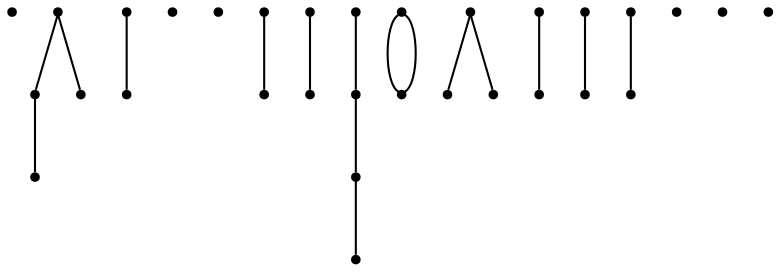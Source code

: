graph {
  node [shape=point,comment="{\"directed\":false,\"doi\":\"10.1007/3-540-37623-2_15\",\"figure\":\"5 (2)\"}"]

  v0 [pos="1517.0575012065417,805.908531271001"]
  v1 [pos="1517.0575012065417,1144.4086177374722"]
  v2 [pos="1476.0537113623386,892.6584982102913"]
  v3 [pos="1475.0535320804179,1059.9084956671597"]
  v4 [pos="1432.5496640658985,805.908531271001"]
  v5 [pos="1432.5496640658985,1144.4086177374722"]
  v6 [pos="1327.0398423621937,805.908531271001"]
  v7 [pos="1327.0398423621937,890.4085261847379"]
  v8 [pos="1327.0398423621937,1059.9084956671597"]
  v9 [pos="1327.0398423621937,1144.4086177374722"]
  v10 [pos="1263.5339897846125,842.9086151943409"]
  v11 [pos="1263.5339897846125,1102.40854652979"]
  v12 [pos="1242.0319791647785,720.908556702316"]
  v13 [pos="1242.0319791647785,771.9085478013558"]
  v14 [pos="1242.0319791647785,906.4086380825245"]
  v15 [pos="1242.0319791647785,975.4086279099984"]
  v16 [pos="1242.0319791647785,1038.9085872198941"]
  v17 [pos="1242.0319791647785,1179.4085287278695"]
  v18 [pos="1242.0319791647785,1229.4085287278695"]
  v19 [pos="1221.0299946017167,842.9086151943409"]
  v20 [pos="1221.0299946017167,1102.4085465297899"]
  v21 [pos="1157.5241420241355,805.908531271001"]
  v22 [pos="1157.5241420241355,890.4085261847379"]
  v23 [pos="1157.5241420241355,1059.9084956671597"]
  v24 [pos="1157.5241420241355,1144.4086177374722"]
  v25 [pos="1052.0143203204302,805.908531271001"]
  v26 [pos="1052.0143203204302,1144.4086177374722"]
  v27 [pos="1009.5103251375344,890.4085261847379"]
  v28 [pos="1009.5103251375343,1059.9084956671597"]
  v29 [pos="967.506483179787,805.908531271001"]
  v30 [pos="967.506483179787,1144.4086177374722"]

  v1 -- v3 [id="-3",pos="1517.0575012065417,1144.4086177374722 1517.1283975764934,1086.40455635645 1517.1283975764934,1086.40455635645 1517.1283975764934,1086.40455635645 1474.8369007508882,1086.40455635645 1474.8369007508882,1086.40455635645 1474.8369007508882,1086.40455635645 1475.0535320804179,1059.9084956671597 1475.0535320804179,1059.9084956671597 1475.0535320804179,1059.9084956671597"]
  v1 -- v30 [id="-4",pos="1517.0575012065417,1144.4086177374722 1517.1283975764934,1171.1045685634815 1517.1283975764934,1171.1045685634815 1517.1283975764934,1171.1045685634815 1538.2720477110825,1171.1045685634815 1538.2720477110825,1171.1045685634815 1538.2720477110825,1171.1045685634815 1538.2720477110825,1202.8667552496795 1538.2720477110825,1202.8667552496795 1538.2720477110825,1202.8667552496795 946.2128379450043,1202.8667552496795 946.2128379450043,1202.8667552496795 946.2128379450043,1202.8667552496795 946.2128379450043,1171.1045685634815 946.2128379450043,1171.1045685634815 946.2128379450043,1171.1045685634815 967.3606846360208,1171.1045685634815 967.3606846360208,1171.1045685634815 967.3606846360208,1171.1045685634815 967.506483179787,1144.4086177374722 967.506483179787,1144.4086177374722 967.506483179787,1144.4086177374722"]
  v27 -- v2 [id="-8",pos="1009.5103251375344,890.4085261847379 1009.6479849051985,932.8835907802783 1009.6479849051985,932.8835907802783 1009.6479849051985,932.8835907802783 1474.8369007508882,932.8835907802783 1474.8369007508882,932.8835907802783 1474.8369007508882,932.8835907802783 1476.0537113623386,892.6584982102913 1476.0537113623386,892.6584982102913 1476.0537113623386,892.6584982102913"]
  v3 -- v28 [id="-14",pos="1475.0535320804179,1059.9084956671597 1474.8369007508882,1017.5836029873095 1474.8369007508882,1017.5836029873095 1474.8369007508882,1017.5836029873095 1009.6479849051985,1017.5836029873095 1009.6479849051985,1017.5836029873095 1009.6479849051985,1017.5836029873095 1009.5103251375343,1059.9084956671597 1009.5103251375343,1059.9084956671597 1009.5103251375343,1059.9084956671597"]
  v21 -- v22 [id="-18",pos="1157.5241420241355,805.908531271001 1157.5241420241355,890.4085261847379 1157.5241420241355,890.4085261847379 1157.5241420241355,890.4085261847379"]
  v23 -- v24 [id="-20",pos="1157.5241420241355,1059.9084956671597 1157.5241420241355,1144.4086177374722 1157.5241420241355,1144.4086177374722 1157.5241420241355,1144.4086177374722"]
  v20 -- v11 [id="-23",pos="1221.0299946017167,1102.4085465297899 1221.025861629477,1139.271174194992 1221.025861629477,1139.271174194992 1221.025861629477,1139.271174194992 1242.1737083204937,1139.271174194992 1242.1737083204937,1139.271174194992 1242.1737083204937,1139.271174194992 1263.3173584550825,1139.271174194992 1263.3173584550825,1139.271174194992 1263.3173584550825,1139.271174194992 1263.5339897846125,1102.40854652979 1263.5339897846125,1102.40854652979 1263.5339897846125,1102.40854652979"]
  v20 -- v11 [id="-24",pos="1221.0299946017167,1102.4085465297899 1221.025861629477,1070.4502208258514 1221.025861629477,1070.4502208258514 1221.025861629477,1070.4502208258514 1242.1737083204937,1070.4502208258514 1242.1737083204937,1070.4502208258514 1242.1737083204937,1070.4502208258514 1263.3173584550825,1070.4502208258514 1263.3173584550825,1070.4502208258514 1263.3173584550825,1070.4502208258514 1263.5339897846125,1102.40854652979 1263.5339897846125,1102.40854652979 1263.5339897846125,1102.40854652979"]
  v19 -- v10 [id="-26",pos="1221.0299946017167,842.9086151943409 1221.025861629477,879.8753205166065 1221.025861629477,879.8753205166065 1221.025861629477,879.8753205166065 1242.1737083204937,879.8753205166065 1242.1737083204937,879.8753205166065 1242.1737083204937,879.8753205166065 1263.3173584550825,879.8753205166065 1263.3173584550825,879.8753205166065 1263.3173584550825,879.8753205166065 1263.5339897846125,842.9086151943409 1263.5339897846125,842.9086151943409 1263.5339897846125,842.9086151943409"]
  v18 -- v17 [id="-27",pos="1242.0319791647785,1229.4085287278695 1242.1737083204937,1202.7960561936898 1242.1737083204937,1202.7960561936898 1242.1737083204937,1202.7960561936898 1242.0319791647785,1179.4085287278695 1242.0319791647785,1179.4085287278695 1242.0319791647785,1179.4085287278695"]
  v15 -- v14 [id="-28",pos="1242.0319791647785,975.4086279099984 1242.1737083204937,932.8128917242888 1242.1737083204937,932.8128917242888 1242.1737083204937,932.8128917242888 1242.0319791647785,906.4086380825245 1242.0319791647785,906.4086380825245 1242.0319791647785,906.4086380825245"]
  v13 -- v19 [id="-31",pos="1242.0319791647785,771.9085478013558 1242.1737083204937,811.0544943040413 1242.1737083204937,811.0544943040413 1242.1737083204937,811.0544943040413 1221.025861629477,811.0544943040413 1221.025861629477,811.0544943040413 1221.025861629477,811.0544943040413 1221.0299946017167,842.9086151943409 1221.0299946017167,842.9086151943409 1221.0299946017167,842.9086151943409"]
  v12 -- v13 [id="-32",pos="1242.0319791647785,720.908556702316 1242.1737083204937,747.5293579921924 1242.1737083204937,747.5293579921924 1242.1737083204937,747.5293579921924 1242.0319791647785,771.9085478013558 1242.0319791647785,771.9085478013558 1242.0319791647785,771.9085478013558"]
  v15 -- v16 [id="-34",pos="1242.0319791647785,975.4086279099984 1242.1737083204937,1017.51290393132 1242.1737083204937,1017.51290393132 1242.1737083204937,1017.51290393132 1242.0319791647785,1038.9085872198941 1242.0319791647785,1038.9085872198941 1242.0319791647785,1038.9085872198941"]
  v6 -- v7 [id="-39",pos="1327.0398423621937,805.908531271001 1327.0398423621937,890.4085261847379 1327.0398423621937,890.4085261847379 1327.0398423621937,890.4085261847379"]
  v8 -- v9 [id="-41",pos="1327.0398423621937,1059.9084956671597 1327.0398423621937,1144.4086177374722 1327.0398423621937,1144.4086177374722 1327.0398423621937,1144.4086177374722"]
}